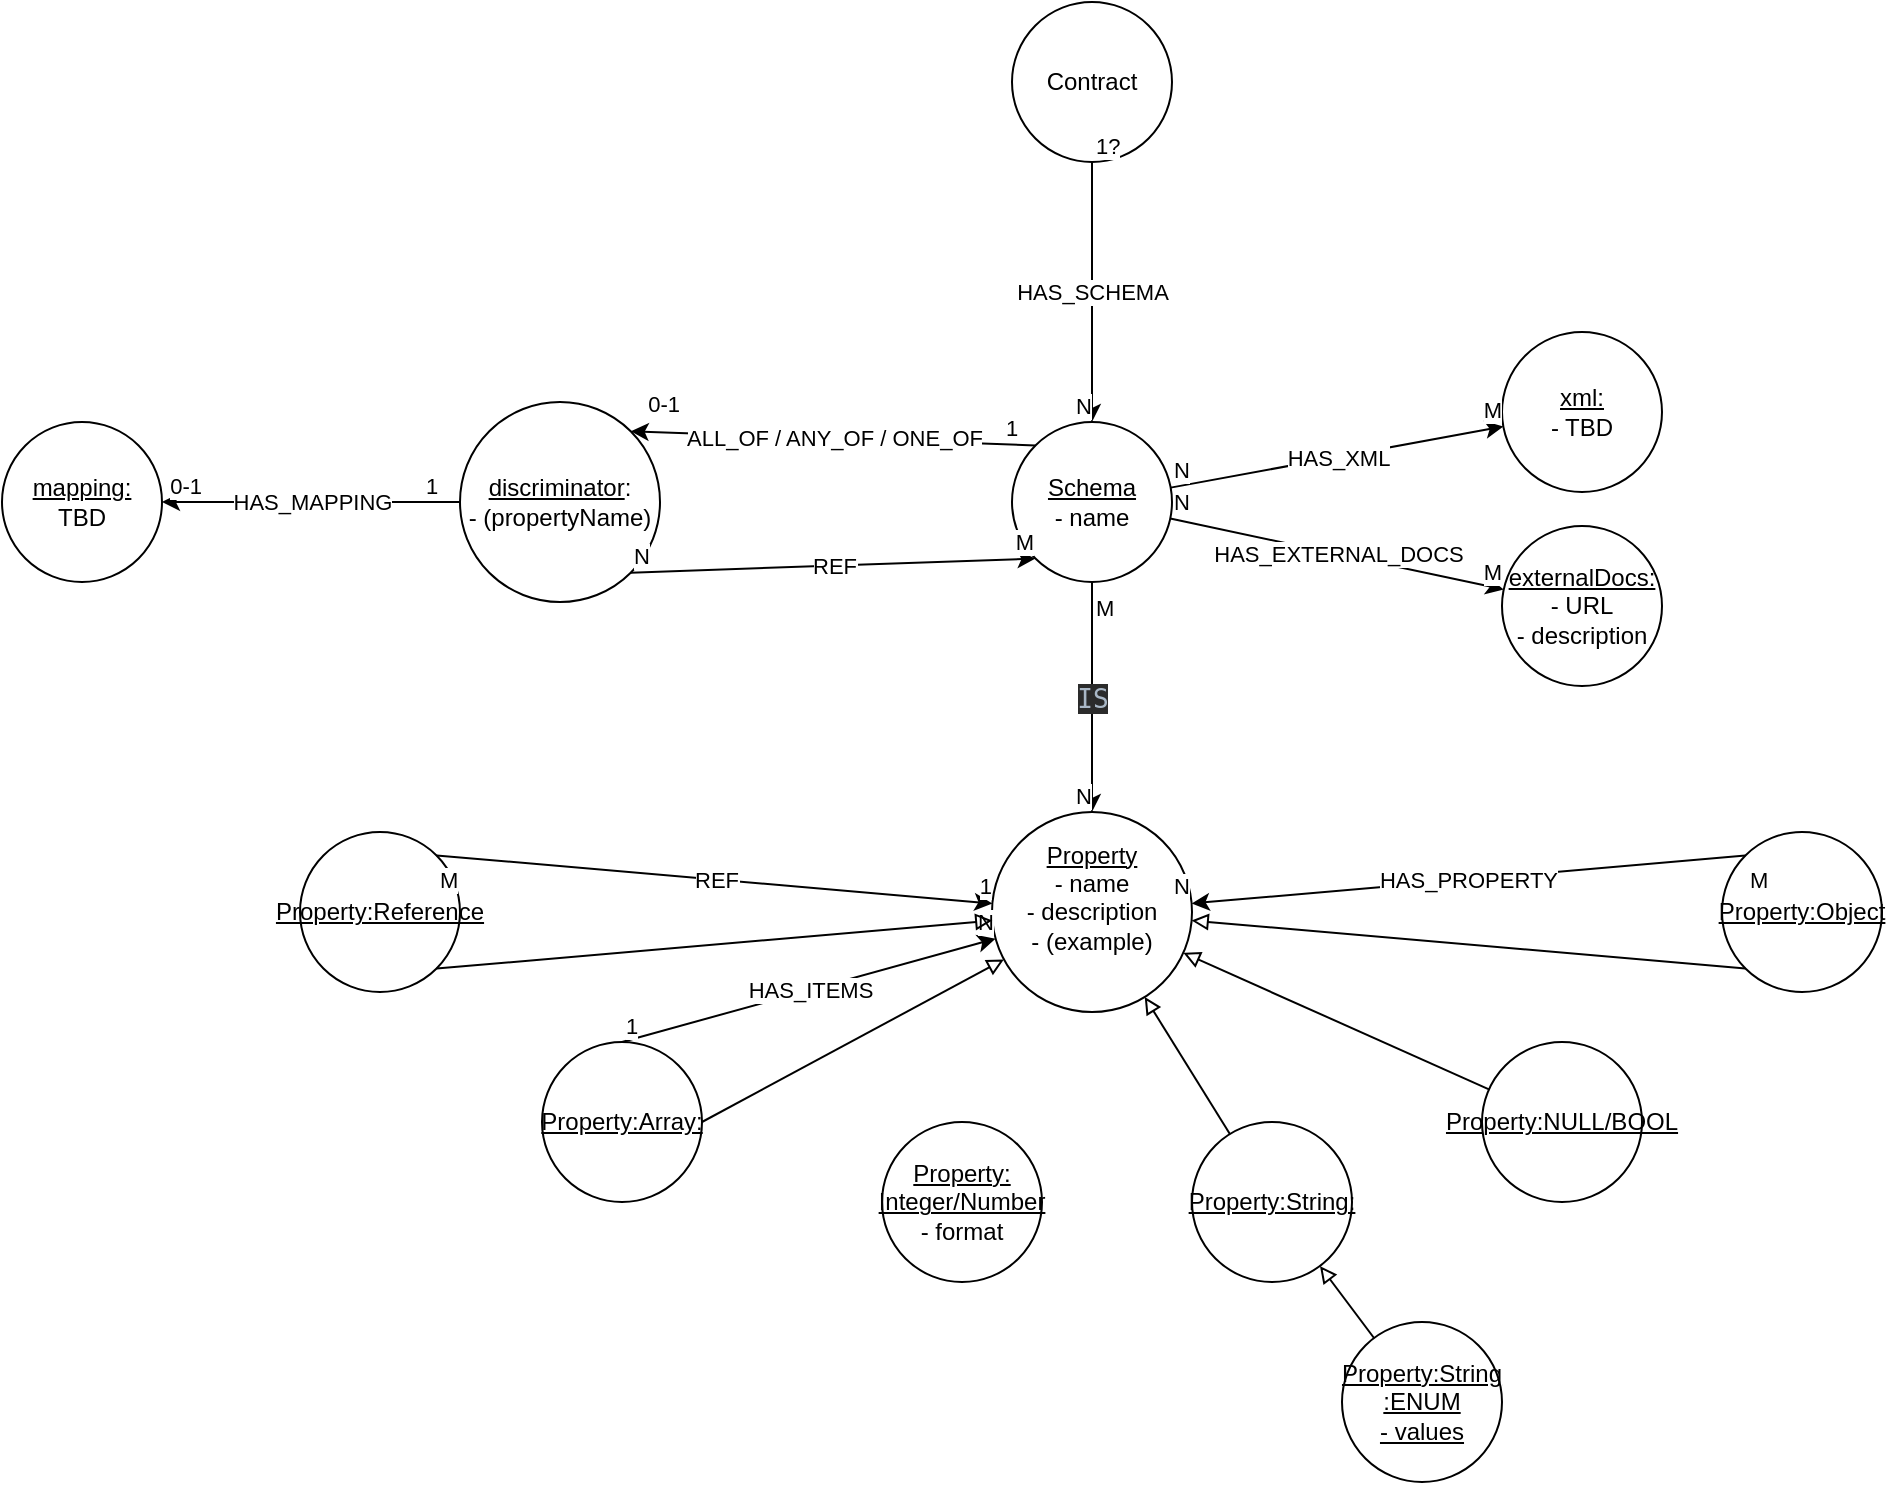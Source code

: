 <mxfile version="21.6.5" type="device">
  <diagram name="Page-1" id="RQzIyzp8Y1V32AGrG90v">
    <mxGraphModel dx="1434" dy="781" grid="1" gridSize="10" guides="1" tooltips="1" connect="1" arrows="1" fold="1" page="1" pageScale="1" pageWidth="850" pageHeight="1100" math="0" shadow="0">
      <root>
        <mxCell id="0" />
        <mxCell id="1" parent="0" />
        <mxCell id="1fuxCIHO98j854imEB3C-1" value="Contract" style="ellipse;whiteSpace=wrap;html=1;aspect=fixed;" parent="1" vertex="1">
          <mxGeometry x="515" y="280" width="80" height="80" as="geometry" />
        </mxCell>
        <mxCell id="1fuxCIHO98j854imEB3C-2" value="&lt;div&gt;&lt;u&gt;Schema&lt;/u&gt;&lt;/div&gt;&lt;div&gt;- name&lt;/div&gt;" style="ellipse;whiteSpace=wrap;html=1;aspect=fixed;" parent="1" vertex="1">
          <mxGeometry x="515" y="490" width="80" height="80" as="geometry" />
        </mxCell>
        <mxCell id="1fuxCIHO98j854imEB3C-3" value="" style="endArrow=classic;html=1;rounded=0;" parent="1" source="1fuxCIHO98j854imEB3C-1" target="1fuxCIHO98j854imEB3C-2" edge="1">
          <mxGeometry relative="1" as="geometry">
            <mxPoint x="340" y="500" as="sourcePoint" />
            <mxPoint x="500" y="500" as="targetPoint" />
          </mxGeometry>
        </mxCell>
        <mxCell id="1fuxCIHO98j854imEB3C-4" value="HAS_SCHEMA" style="edgeLabel;resizable=0;html=1;align=center;verticalAlign=middle;" parent="1fuxCIHO98j854imEB3C-3" connectable="0" vertex="1">
          <mxGeometry relative="1" as="geometry" />
        </mxCell>
        <mxCell id="1fuxCIHO98j854imEB3C-5" value="&lt;div&gt;1?&lt;/div&gt;" style="edgeLabel;resizable=0;html=1;align=left;verticalAlign=bottom;" parent="1fuxCIHO98j854imEB3C-3" connectable="0" vertex="1">
          <mxGeometry x="-1" relative="1" as="geometry" />
        </mxCell>
        <mxCell id="1fuxCIHO98j854imEB3C-6" value="N" style="edgeLabel;resizable=0;html=1;align=right;verticalAlign=bottom;" parent="1fuxCIHO98j854imEB3C-3" connectable="0" vertex="1">
          <mxGeometry x="1" relative="1" as="geometry" />
        </mxCell>
        <mxCell id="1fuxCIHO98j854imEB3C-7" value="&lt;div&gt;&lt;u&gt;Property&lt;/u&gt;&lt;/div&gt;&lt;div&gt;- name&lt;/div&gt;&lt;div&gt;- description&lt;/div&gt;&lt;div&gt;- (example)&lt;/div&gt;&lt;div&gt;&lt;br&gt;&lt;/div&gt;" style="ellipse;whiteSpace=wrap;html=1;aspect=fixed;" parent="1" vertex="1">
          <mxGeometry x="505" y="685" width="100" height="100" as="geometry" />
        </mxCell>
        <mxCell id="1fuxCIHO98j854imEB3C-8" value="" style="endArrow=classic;html=1;rounded=0;" parent="1" source="1fuxCIHO98j854imEB3C-2" target="1fuxCIHO98j854imEB3C-7" edge="1">
          <mxGeometry relative="1" as="geometry">
            <mxPoint x="340" y="620" as="sourcePoint" />
            <mxPoint x="500" y="620" as="targetPoint" />
          </mxGeometry>
        </mxCell>
        <mxCell id="1fuxCIHO98j854imEB3C-9" value="&lt;div style=&quot;background-color: rgb(43, 43, 43); color: rgb(169, 183, 198); font-family: &amp;quot;JetBrains Mono&amp;quot;, monospace; font-size: 9.8pt;&quot;&gt;IS&lt;/div&gt;" style="edgeLabel;resizable=0;html=1;align=center;verticalAlign=middle;" parent="1fuxCIHO98j854imEB3C-8" connectable="0" vertex="1">
          <mxGeometry relative="1" as="geometry" />
        </mxCell>
        <mxCell id="1fuxCIHO98j854imEB3C-10" value="M" style="edgeLabel;resizable=0;html=1;align=left;verticalAlign=bottom;" parent="1fuxCIHO98j854imEB3C-8" connectable="0" vertex="1">
          <mxGeometry x="-1" relative="1" as="geometry">
            <mxPoint y="21" as="offset" />
          </mxGeometry>
        </mxCell>
        <mxCell id="1fuxCIHO98j854imEB3C-11" value="N" style="edgeLabel;resizable=0;html=1;align=right;verticalAlign=bottom;" parent="1fuxCIHO98j854imEB3C-8" connectable="0" vertex="1">
          <mxGeometry x="1" relative="1" as="geometry" />
        </mxCell>
        <mxCell id="1fuxCIHO98j854imEB3C-18" value="&lt;div&gt;&lt;u&gt;Property:NULL/BOOL&lt;/u&gt;&lt;/div&gt;" style="ellipse;whiteSpace=wrap;html=1;aspect=fixed;" parent="1" vertex="1">
          <mxGeometry x="750" y="800" width="80" height="80" as="geometry" />
        </mxCell>
        <mxCell id="1fuxCIHO98j854imEB3C-19" value="&lt;div&gt;&lt;u&gt;Property:String:&lt;/u&gt;&lt;/div&gt;" style="ellipse;whiteSpace=wrap;html=1;aspect=fixed;" parent="1" vertex="1">
          <mxGeometry x="605" y="840" width="80" height="80" as="geometry" />
        </mxCell>
        <mxCell id="1fuxCIHO98j854imEB3C-20" value="&lt;div&gt;&lt;u&gt;Property:Array:&lt;/u&gt;&lt;/div&gt;" style="ellipse;whiteSpace=wrap;html=1;aspect=fixed;" parent="1" vertex="1">
          <mxGeometry x="280" y="800" width="80" height="80" as="geometry" />
        </mxCell>
        <mxCell id="1fuxCIHO98j854imEB3C-21" value="&lt;u&gt;Property:Object&lt;/u&gt;" style="ellipse;whiteSpace=wrap;html=1;aspect=fixed;" parent="1" vertex="1">
          <mxGeometry x="870" y="695" width="80" height="80" as="geometry" />
        </mxCell>
        <mxCell id="1fuxCIHO98j854imEB3C-22" value="" style="endArrow=classic;html=1;rounded=0;exitX=0;exitY=0;exitDx=0;exitDy=0;" parent="1" source="1fuxCIHO98j854imEB3C-21" target="1fuxCIHO98j854imEB3C-7" edge="1">
          <mxGeometry relative="1" as="geometry">
            <mxPoint x="565" y="580" as="sourcePoint" />
            <mxPoint x="565" y="670" as="targetPoint" />
          </mxGeometry>
        </mxCell>
        <mxCell id="1fuxCIHO98j854imEB3C-23" value="&lt;div&gt;HAS_PROPERTY&lt;/div&gt;" style="edgeLabel;resizable=0;html=1;align=center;verticalAlign=middle;" parent="1fuxCIHO98j854imEB3C-22" connectable="0" vertex="1">
          <mxGeometry relative="1" as="geometry" />
        </mxCell>
        <mxCell id="1fuxCIHO98j854imEB3C-24" value="M" style="edgeLabel;resizable=0;html=1;align=left;verticalAlign=bottom;" parent="1fuxCIHO98j854imEB3C-22" connectable="0" vertex="1">
          <mxGeometry x="-1" relative="1" as="geometry">
            <mxPoint y="21" as="offset" />
          </mxGeometry>
        </mxCell>
        <mxCell id="1fuxCIHO98j854imEB3C-25" value="N" style="edgeLabel;resizable=0;html=1;align=right;verticalAlign=bottom;" parent="1fuxCIHO98j854imEB3C-22" connectable="0" vertex="1">
          <mxGeometry x="1" relative="1" as="geometry" />
        </mxCell>
        <mxCell id="1fuxCIHO98j854imEB3C-26" value="" style="endArrow=classic;html=1;rounded=0;exitX=0.5;exitY=0;exitDx=0;exitDy=0;" parent="1" source="1fuxCIHO98j854imEB3C-20" target="1fuxCIHO98j854imEB3C-7" edge="1">
          <mxGeometry relative="1" as="geometry">
            <mxPoint x="340" y="620" as="sourcePoint" />
            <mxPoint x="500" y="620" as="targetPoint" />
          </mxGeometry>
        </mxCell>
        <mxCell id="1fuxCIHO98j854imEB3C-27" value="HAS_ITEMS" style="edgeLabel;resizable=0;html=1;align=center;verticalAlign=middle;" parent="1fuxCIHO98j854imEB3C-26" connectable="0" vertex="1">
          <mxGeometry relative="1" as="geometry" />
        </mxCell>
        <mxCell id="1fuxCIHO98j854imEB3C-28" value="1" style="edgeLabel;resizable=0;html=1;align=left;verticalAlign=bottom;" parent="1fuxCIHO98j854imEB3C-26" connectable="0" vertex="1">
          <mxGeometry x="-1" relative="1" as="geometry" />
        </mxCell>
        <mxCell id="1fuxCIHO98j854imEB3C-29" value="N" style="edgeLabel;resizable=0;html=1;align=right;verticalAlign=bottom;" parent="1fuxCIHO98j854imEB3C-26" connectable="0" vertex="1">
          <mxGeometry x="1" relative="1" as="geometry" />
        </mxCell>
        <mxCell id="1fuxCIHO98j854imEB3C-30" value="&lt;div&gt;&lt;u&gt;Property:String&lt;br&gt;:ENUM&lt;/u&gt;&lt;/div&gt;&lt;div&gt;&lt;u&gt;- values&lt;br&gt;&lt;/u&gt;&lt;/div&gt;" style="ellipse;whiteSpace=wrap;html=1;aspect=fixed;" parent="1" vertex="1">
          <mxGeometry x="680" y="940" width="80" height="80" as="geometry" />
        </mxCell>
        <mxCell id="1fuxCIHO98j854imEB3C-35" value="" style="endArrow=block;html=1;rounded=0;endFill=0;exitX=0;exitY=1;exitDx=0;exitDy=0;" parent="1" source="1fuxCIHO98j854imEB3C-21" target="1fuxCIHO98j854imEB3C-7" edge="1">
          <mxGeometry width="50" height="50" relative="1" as="geometry">
            <mxPoint x="400" y="640" as="sourcePoint" />
            <mxPoint x="450" y="590" as="targetPoint" />
            <Array as="points" />
          </mxGeometry>
        </mxCell>
        <mxCell id="1fuxCIHO98j854imEB3C-36" value="" style="endArrow=block;html=1;rounded=0;endFill=0;exitX=1;exitY=0.5;exitDx=0;exitDy=0;" parent="1" source="1fuxCIHO98j854imEB3C-20" target="1fuxCIHO98j854imEB3C-7" edge="1">
          <mxGeometry width="50" height="50" relative="1" as="geometry">
            <mxPoint x="400" y="640" as="sourcePoint" />
            <mxPoint x="450" y="590" as="targetPoint" />
            <Array as="points" />
          </mxGeometry>
        </mxCell>
        <mxCell id="1fuxCIHO98j854imEB3C-37" value="" style="endArrow=block;html=1;rounded=0;endFill=0;" parent="1" source="1fuxCIHO98j854imEB3C-19" target="1fuxCIHO98j854imEB3C-7" edge="1">
          <mxGeometry width="50" height="50" relative="1" as="geometry">
            <mxPoint x="400" y="640" as="sourcePoint" />
            <mxPoint x="450" y="590" as="targetPoint" />
          </mxGeometry>
        </mxCell>
        <mxCell id="1fuxCIHO98j854imEB3C-38" value="" style="endArrow=block;html=1;rounded=0;endFill=0;" parent="1" source="1fuxCIHO98j854imEB3C-18" target="1fuxCIHO98j854imEB3C-7" edge="1">
          <mxGeometry width="50" height="50" relative="1" as="geometry">
            <mxPoint x="400" y="640" as="sourcePoint" />
            <mxPoint x="450" y="590" as="targetPoint" />
          </mxGeometry>
        </mxCell>
        <mxCell id="1fuxCIHO98j854imEB3C-39" value="" style="endArrow=block;html=1;rounded=0;endFill=0;" parent="1" source="1fuxCIHO98j854imEB3C-30" target="1fuxCIHO98j854imEB3C-19" edge="1">
          <mxGeometry width="50" height="50" relative="1" as="geometry">
            <mxPoint x="400" y="640" as="sourcePoint" />
            <mxPoint x="450" y="590" as="targetPoint" />
          </mxGeometry>
        </mxCell>
        <mxCell id="1fuxCIHO98j854imEB3C-40" value="&lt;div&gt;&lt;u&gt;discriminator&lt;/u&gt;:&lt;/div&gt;&lt;div&gt;- (propertyName)&lt;/div&gt;" style="ellipse;whiteSpace=wrap;html=1;aspect=fixed;" parent="1" vertex="1">
          <mxGeometry x="239" y="480" width="100" height="100" as="geometry" />
        </mxCell>
        <mxCell id="1fuxCIHO98j854imEB3C-41" value="&lt;div&gt;&lt;u&gt;xml:&lt;br&gt;&lt;/u&gt;&lt;/div&gt;&lt;div&gt;- TBD&lt;br&gt;&lt;/div&gt;" style="ellipse;whiteSpace=wrap;html=1;aspect=fixed;" parent="1" vertex="1">
          <mxGeometry x="760" y="445" width="80" height="80" as="geometry" />
        </mxCell>
        <mxCell id="1fuxCIHO98j854imEB3C-42" value="&lt;div&gt;&lt;u&gt;externalDocs:&lt;/u&gt;&lt;/div&gt;&lt;div&gt;- URL&lt;/div&gt;&lt;div&gt;- description&lt;br&gt;&lt;/div&gt;" style="ellipse;whiteSpace=wrap;html=1;aspect=fixed;" parent="1" vertex="1">
          <mxGeometry x="760" y="542" width="80" height="80" as="geometry" />
        </mxCell>
        <mxCell id="1fuxCIHO98j854imEB3C-43" value="" style="endArrow=classic;html=1;rounded=0;exitX=0;exitY=0;exitDx=0;exitDy=0;entryX=1;entryY=0;entryDx=0;entryDy=0;" parent="1" source="1fuxCIHO98j854imEB3C-2" target="1fuxCIHO98j854imEB3C-40" edge="1">
          <mxGeometry relative="1" as="geometry">
            <mxPoint x="570" y="530" as="sourcePoint" />
            <mxPoint x="500" y="620" as="targetPoint" />
          </mxGeometry>
        </mxCell>
        <mxCell id="1fuxCIHO98j854imEB3C-44" value="ALL_OF / ANY_OF / ONE_OF" style="edgeLabel;resizable=0;html=1;align=center;verticalAlign=middle;" parent="1fuxCIHO98j854imEB3C-43" connectable="0" vertex="1">
          <mxGeometry relative="1" as="geometry" />
        </mxCell>
        <mxCell id="1fuxCIHO98j854imEB3C-45" value="1" style="edgeLabel;resizable=0;html=1;align=left;verticalAlign=bottom;" parent="1fuxCIHO98j854imEB3C-43" connectable="0" vertex="1">
          <mxGeometry x="-1" relative="1" as="geometry">
            <mxPoint x="-17" as="offset" />
          </mxGeometry>
        </mxCell>
        <mxCell id="1fuxCIHO98j854imEB3C-46" value="0-1" style="edgeLabel;resizable=0;html=1;align=right;verticalAlign=bottom;" parent="1fuxCIHO98j854imEB3C-43" connectable="0" vertex="1">
          <mxGeometry x="1" relative="1" as="geometry">
            <mxPoint x="25" y="-5" as="offset" />
          </mxGeometry>
        </mxCell>
        <mxCell id="1fuxCIHO98j854imEB3C-47" value="" style="endArrow=classic;html=1;rounded=0;" parent="1" source="1fuxCIHO98j854imEB3C-2" target="1fuxCIHO98j854imEB3C-41" edge="1">
          <mxGeometry relative="1" as="geometry">
            <mxPoint x="340" y="620" as="sourcePoint" />
            <mxPoint x="500" y="620" as="targetPoint" />
          </mxGeometry>
        </mxCell>
        <mxCell id="1fuxCIHO98j854imEB3C-48" value="HAS_XML" style="edgeLabel;resizable=0;html=1;align=center;verticalAlign=middle;" parent="1fuxCIHO98j854imEB3C-47" connectable="0" vertex="1">
          <mxGeometry relative="1" as="geometry" />
        </mxCell>
        <mxCell id="1fuxCIHO98j854imEB3C-49" value="N" style="edgeLabel;resizable=0;html=1;align=left;verticalAlign=bottom;" parent="1fuxCIHO98j854imEB3C-47" connectable="0" vertex="1">
          <mxGeometry x="-1" relative="1" as="geometry" />
        </mxCell>
        <mxCell id="1fuxCIHO98j854imEB3C-50" value="M" style="edgeLabel;resizable=0;html=1;align=right;verticalAlign=bottom;" parent="1fuxCIHO98j854imEB3C-47" connectable="0" vertex="1">
          <mxGeometry x="1" relative="1" as="geometry" />
        </mxCell>
        <mxCell id="1fuxCIHO98j854imEB3C-52" value="" style="endArrow=classic;html=1;rounded=0;" parent="1" source="1fuxCIHO98j854imEB3C-2" target="1fuxCIHO98j854imEB3C-42" edge="1">
          <mxGeometry relative="1" as="geometry">
            <mxPoint x="340" y="620" as="sourcePoint" />
            <mxPoint x="500" y="620" as="targetPoint" />
          </mxGeometry>
        </mxCell>
        <mxCell id="1fuxCIHO98j854imEB3C-53" value="HAS_EXTERNAL_DOCS" style="edgeLabel;resizable=0;html=1;align=center;verticalAlign=middle;" parent="1fuxCIHO98j854imEB3C-52" connectable="0" vertex="1">
          <mxGeometry relative="1" as="geometry" />
        </mxCell>
        <mxCell id="1fuxCIHO98j854imEB3C-54" value="N" style="edgeLabel;resizable=0;html=1;align=left;verticalAlign=bottom;" parent="1fuxCIHO98j854imEB3C-52" connectable="0" vertex="1">
          <mxGeometry x="-1" relative="1" as="geometry" />
        </mxCell>
        <mxCell id="1fuxCIHO98j854imEB3C-55" value="M" style="edgeLabel;resizable=0;html=1;align=right;verticalAlign=bottom;" parent="1fuxCIHO98j854imEB3C-52" connectable="0" vertex="1">
          <mxGeometry x="1" relative="1" as="geometry" />
        </mxCell>
        <mxCell id="XJTGhRkwyUSGSBsS4dj7-1" value="" style="endArrow=classic;html=1;rounded=0;exitX=1;exitY=1;exitDx=0;exitDy=0;entryX=0;entryY=1;entryDx=0;entryDy=0;" parent="1" source="1fuxCIHO98j854imEB3C-40" target="1fuxCIHO98j854imEB3C-2" edge="1">
          <mxGeometry relative="1" as="geometry">
            <mxPoint x="650" y="620" as="sourcePoint" />
            <mxPoint x="810" y="620" as="targetPoint" />
          </mxGeometry>
        </mxCell>
        <mxCell id="XJTGhRkwyUSGSBsS4dj7-2" value="REF" style="edgeLabel;resizable=0;html=1;align=center;verticalAlign=middle;" parent="XJTGhRkwyUSGSBsS4dj7-1" connectable="0" vertex="1">
          <mxGeometry relative="1" as="geometry" />
        </mxCell>
        <mxCell id="XJTGhRkwyUSGSBsS4dj7-3" value="N" style="edgeLabel;resizable=0;html=1;align=left;verticalAlign=bottom;" parent="XJTGhRkwyUSGSBsS4dj7-1" connectable="0" vertex="1">
          <mxGeometry x="-1" relative="1" as="geometry" />
        </mxCell>
        <mxCell id="XJTGhRkwyUSGSBsS4dj7-4" value="M" style="edgeLabel;resizable=0;html=1;align=right;verticalAlign=bottom;" parent="XJTGhRkwyUSGSBsS4dj7-1" connectable="0" vertex="1">
          <mxGeometry x="1" relative="1" as="geometry" />
        </mxCell>
        <mxCell id="XJTGhRkwyUSGSBsS4dj7-6" value="&lt;u&gt;mapping:&lt;/u&gt;&lt;br&gt;TBD" style="ellipse;whiteSpace=wrap;html=1;aspect=fixed;" parent="1" vertex="1">
          <mxGeometry x="10" y="490" width="80" height="80" as="geometry" />
        </mxCell>
        <mxCell id="XJTGhRkwyUSGSBsS4dj7-7" value="" style="endArrow=classic;html=1;rounded=0;exitX=0;exitY=0.5;exitDx=0;exitDy=0;entryX=1;entryY=0.5;entryDx=0;entryDy=0;" parent="1" source="1fuxCIHO98j854imEB3C-40" target="XJTGhRkwyUSGSBsS4dj7-6" edge="1">
          <mxGeometry relative="1" as="geometry">
            <mxPoint x="650" y="620" as="sourcePoint" />
            <mxPoint x="810" y="620" as="targetPoint" />
          </mxGeometry>
        </mxCell>
        <mxCell id="XJTGhRkwyUSGSBsS4dj7-8" value="HAS_MAPPING" style="edgeLabel;resizable=0;html=1;align=center;verticalAlign=middle;" parent="XJTGhRkwyUSGSBsS4dj7-7" connectable="0" vertex="1">
          <mxGeometry relative="1" as="geometry" />
        </mxCell>
        <mxCell id="XJTGhRkwyUSGSBsS4dj7-9" value="1" style="edgeLabel;resizable=0;html=1;align=left;verticalAlign=bottom;" parent="XJTGhRkwyUSGSBsS4dj7-7" connectable="0" vertex="1">
          <mxGeometry x="-1" relative="1" as="geometry">
            <mxPoint x="-19" as="offset" />
          </mxGeometry>
        </mxCell>
        <mxCell id="XJTGhRkwyUSGSBsS4dj7-10" value="0-1" style="edgeLabel;resizable=0;html=1;align=right;verticalAlign=bottom;" parent="XJTGhRkwyUSGSBsS4dj7-7" connectable="0" vertex="1">
          <mxGeometry x="1" relative="1" as="geometry">
            <mxPoint x="20" as="offset" />
          </mxGeometry>
        </mxCell>
        <mxCell id="dxRFTEj9aeOIhhPaI1YU-1" value="&lt;u&gt;Property:Reference&lt;/u&gt;" style="ellipse;whiteSpace=wrap;html=1;aspect=fixed;" vertex="1" parent="1">
          <mxGeometry x="159" y="695" width="80" height="80" as="geometry" />
        </mxCell>
        <mxCell id="dxRFTEj9aeOIhhPaI1YU-2" value="" style="endArrow=block;html=1;rounded=0;endFill=0;exitX=1;exitY=1;exitDx=0;exitDy=0;" edge="1" parent="1" source="dxRFTEj9aeOIhhPaI1YU-1" target="1fuxCIHO98j854imEB3C-7">
          <mxGeometry width="50" height="50" relative="1" as="geometry">
            <mxPoint x="633" y="894" as="sourcePoint" />
            <mxPoint x="596" y="813" as="targetPoint" />
          </mxGeometry>
        </mxCell>
        <mxCell id="dxRFTEj9aeOIhhPaI1YU-3" value="" style="endArrow=classic;html=1;rounded=0;exitX=1;exitY=0;exitDx=0;exitDy=0;" edge="1" parent="1" source="dxRFTEj9aeOIhhPaI1YU-1" target="1fuxCIHO98j854imEB3C-7">
          <mxGeometry relative="1" as="geometry">
            <mxPoint x="361" y="905" as="sourcePoint" />
            <mxPoint x="506" y="791" as="targetPoint" />
          </mxGeometry>
        </mxCell>
        <mxCell id="dxRFTEj9aeOIhhPaI1YU-4" value="REF" style="edgeLabel;resizable=0;html=1;align=center;verticalAlign=middle;" connectable="0" vertex="1" parent="dxRFTEj9aeOIhhPaI1YU-3">
          <mxGeometry relative="1" as="geometry" />
        </mxCell>
        <mxCell id="dxRFTEj9aeOIhhPaI1YU-5" value="M" style="edgeLabel;resizable=0;html=1;align=left;verticalAlign=bottom;" connectable="0" vertex="1" parent="dxRFTEj9aeOIhhPaI1YU-3">
          <mxGeometry x="-1" relative="1" as="geometry">
            <mxPoint y="21" as="offset" />
          </mxGeometry>
        </mxCell>
        <mxCell id="dxRFTEj9aeOIhhPaI1YU-6" value="1" style="edgeLabel;resizable=0;html=1;align=right;verticalAlign=bottom;" connectable="0" vertex="1" parent="dxRFTEj9aeOIhhPaI1YU-3">
          <mxGeometry x="1" relative="1" as="geometry" />
        </mxCell>
        <mxCell id="dxRFTEj9aeOIhhPaI1YU-8" value="&lt;div&gt;&lt;u&gt;Property:&lt;br&gt;Integer/Number&lt;/u&gt;&lt;/div&gt;&lt;div&gt;- format&lt;br&gt;&lt;/div&gt;" style="ellipse;whiteSpace=wrap;html=1;aspect=fixed;" vertex="1" parent="1">
          <mxGeometry x="450" y="840" width="80" height="80" as="geometry" />
        </mxCell>
      </root>
    </mxGraphModel>
  </diagram>
</mxfile>
